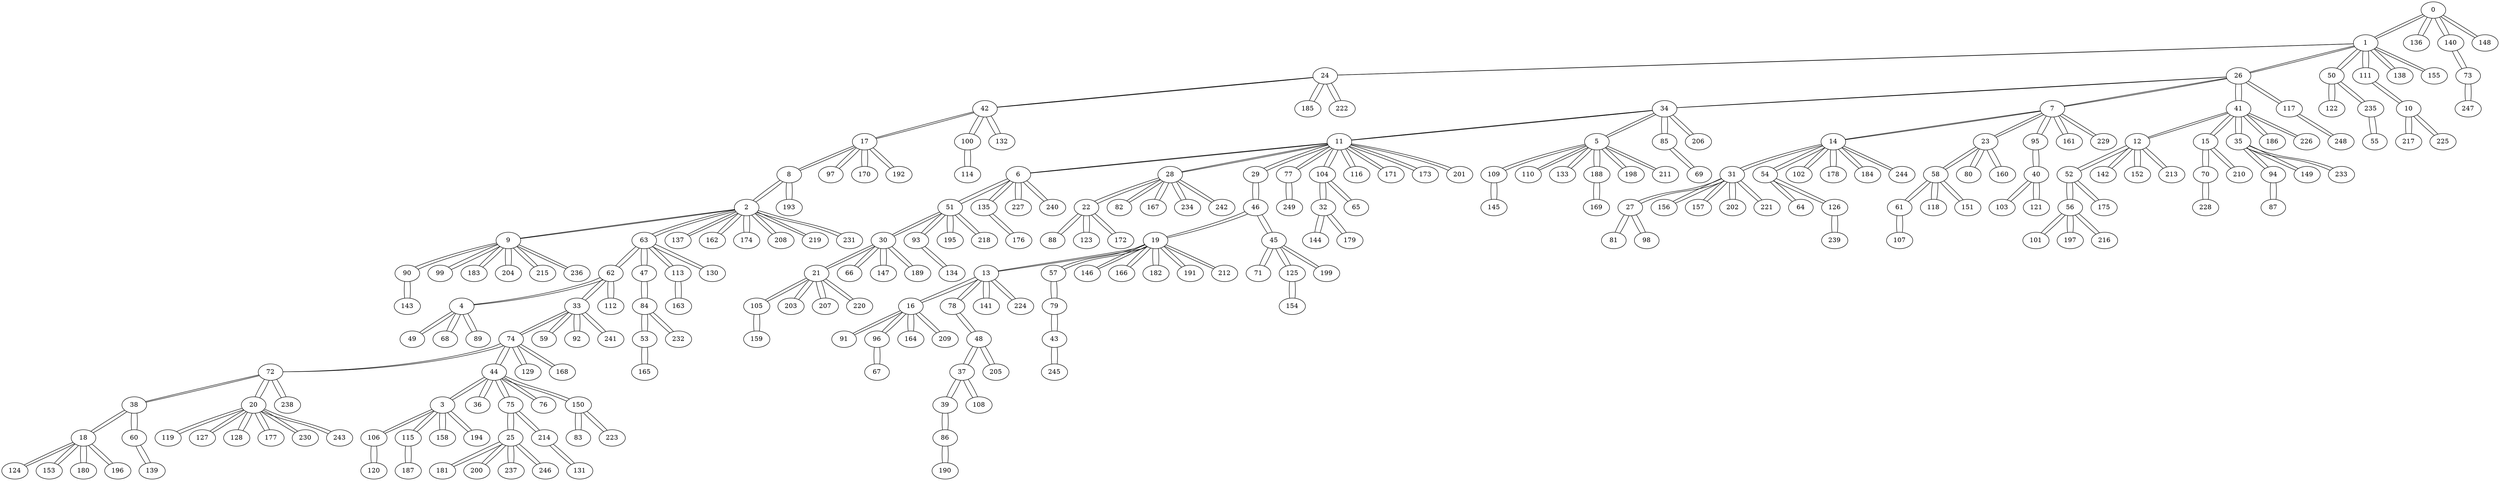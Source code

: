 graph {
0 -- 1 [ distancia=1 ]
0 -- 136 [ distancia=1 ]
0 -- 140 [ distancia=1 ]
0 -- 148 [ distancia=1 ]
1 -- 0 [ distancia=1 ]
1 -- 24 [ distancia=1 ]
1 -- 26 [ distancia=1 ]
1 -- 50 [ distancia=1 ]
1 -- 111 [ distancia=1 ]
1 -- 138 [ distancia=1 ]
1 -- 155 [ distancia=1 ]
2 -- 8 [ distancia=1 ]
2 -- 9 [ distancia=1 ]
2 -- 63 [ distancia=1 ]
2 -- 137 [ distancia=1 ]
2 -- 162 [ distancia=1 ]
2 -- 174 [ distancia=1 ]
2 -- 208 [ distancia=1 ]
2 -- 219 [ distancia=1 ]
2 -- 231 [ distancia=1 ]
8 -- 2 [ distancia=1 ]
8 -- 17 [ distancia=1 ]
8 -- 193 [ distancia=1 ]
9 -- 2 [ distancia=1 ]
9 -- 90 [ distancia=1 ]
9 -- 99 [ distancia=1 ]
9 -- 183 [ distancia=1 ]
9 -- 204 [ distancia=1 ]
9 -- 215 [ distancia=1 ]
9 -- 236 [ distancia=1 ]
6 -- 11 [ distancia=1 ]
6 -- 51 [ distancia=1 ]
6 -- 135 [ distancia=1 ]
6 -- 227 [ distancia=1 ]
6 -- 240 [ distancia=1 ]
11 -- 6 [ distancia=1 ]
11 -- 28 [ distancia=1 ]
11 -- 29 [ distancia=1 ]
11 -- 34 [ distancia=1 ]
11 -- 77 [ distancia=1 ]
11 -- 104 [ distancia=1 ]
11 -- 116 [ distancia=1 ]
11 -- 171 [ distancia=1 ]
11 -- 173 [ distancia=1 ]
11 -- 201 [ distancia=1 ]
7 -- 14 [ distancia=1 ]
7 -- 23 [ distancia=1 ]
7 -- 26 [ distancia=1 ]
7 -- 95 [ distancia=1 ]
7 -- 161 [ distancia=1 ]
7 -- 229 [ distancia=1 ]
14 -- 7 [ distancia=1 ]
14 -- 31 [ distancia=1 ]
14 -- 54 [ distancia=1 ]
14 -- 102 [ distancia=1 ]
14 -- 178 [ distancia=1 ]
14 -- 184 [ distancia=1 ]
14 -- 244 [ distancia=1 ]
13 -- 16 [ distancia=1 ]
13 -- 19 [ distancia=1 ]
13 -- 78 [ distancia=1 ]
13 -- 141 [ distancia=1 ]
13 -- 224 [ distancia=1 ]
16 -- 13 [ distancia=1 ]
16 -- 91 [ distancia=1 ]
16 -- 96 [ distancia=1 ]
16 -- 164 [ distancia=1 ]
16 -- 209 [ distancia=1 ]
17 -- 8 [ distancia=1 ]
17 -- 42 [ distancia=1 ]
17 -- 97 [ distancia=1 ]
17 -- 170 [ distancia=1 ]
17 -- 192 [ distancia=1 ]
19 -- 13 [ distancia=1 ]
19 -- 46 [ distancia=1 ]
19 -- 57 [ distancia=1 ]
19 -- 146 [ distancia=1 ]
19 -- 166 [ distancia=1 ]
19 -- 182 [ distancia=1 ]
19 -- 191 [ distancia=1 ]
19 -- 212 [ distancia=1 ]
23 -- 7 [ distancia=1 ]
23 -- 58 [ distancia=1 ]
23 -- 80 [ distancia=1 ]
23 -- 160 [ distancia=1 ]
24 -- 1 [ distancia=1 ]
24 -- 42 [ distancia=1 ]
24 -- 185 [ distancia=1 ]
24 -- 222 [ distancia=1 ]
26 -- 1 [ distancia=1 ]
26 -- 7 [ distancia=1 ]
26 -- 34 [ distancia=1 ]
26 -- 41 [ distancia=1 ]
26 -- 117 [ distancia=1 ]
28 -- 11 [ distancia=1 ]
28 -- 22 [ distancia=1 ]
28 -- 82 [ distancia=1 ]
28 -- 167 [ distancia=1 ]
28 -- 234 [ distancia=1 ]
28 -- 242 [ distancia=1 ]
22 -- 28 [ distancia=1 ]
22 -- 88 [ distancia=1 ]
22 -- 123 [ distancia=1 ]
22 -- 172 [ distancia=1 ]
29 -- 11 [ distancia=1 ]
29 -- 46 [ distancia=1 ]
21 -- 30 [ distancia=1 ]
21 -- 105 [ distancia=1 ]
21 -- 203 [ distancia=1 ]
21 -- 207 [ distancia=1 ]
21 -- 220 [ distancia=1 ]
30 -- 21 [ distancia=1 ]
30 -- 51 [ distancia=1 ]
30 -- 66 [ distancia=1 ]
30 -- 147 [ distancia=1 ]
30 -- 189 [ distancia=1 ]
31 -- 14 [ distancia=1 ]
31 -- 27 [ distancia=1 ]
31 -- 156 [ distancia=1 ]
31 -- 157 [ distancia=1 ]
31 -- 202 [ distancia=1 ]
31 -- 221 [ distancia=1 ]
27 -- 31 [ distancia=1 ]
27 -- 81 [ distancia=1 ]
27 -- 98 [ distancia=1 ]
5 -- 34 [ distancia=1 ]
5 -- 109 [ distancia=1 ]
5 -- 110 [ distancia=1 ]
5 -- 133 [ distancia=1 ]
5 -- 188 [ distancia=1 ]
5 -- 198 [ distancia=1 ]
5 -- 211 [ distancia=1 ]
34 -- 5 [ distancia=1 ]
34 -- 11 [ distancia=1 ]
34 -- 26 [ distancia=1 ]
34 -- 85 [ distancia=1 ]
34 -- 206 [ distancia=1 ]
18 -- 38 [ distancia=1 ]
18 -- 124 [ distancia=1 ]
18 -- 153 [ distancia=1 ]
18 -- 180 [ distancia=1 ]
18 -- 196 [ distancia=1 ]
38 -- 18 [ distancia=1 ]
38 -- 60 [ distancia=1 ]
38 -- 72 [ distancia=1 ]
37 -- 39 [ distancia=1 ]
37 -- 48 [ distancia=1 ]
37 -- 108 [ distancia=1 ]
39 -- 37 [ distancia=1 ]
39 -- 86 [ distancia=1 ]
12 -- 41 [ distancia=1 ]
12 -- 52 [ distancia=1 ]
12 -- 142 [ distancia=1 ]
12 -- 152 [ distancia=1 ]
12 -- 213 [ distancia=1 ]
41 -- 12 [ distancia=1 ]
41 -- 15 [ distancia=1 ]
41 -- 26 [ distancia=1 ]
41 -- 35 [ distancia=1 ]
41 -- 186 [ distancia=1 ]
41 -- 226 [ distancia=1 ]
15 -- 41 [ distancia=1 ]
15 -- 70 [ distancia=1 ]
15 -- 210 [ distancia=1 ]
35 -- 41 [ distancia=1 ]
35 -- 94 [ distancia=1 ]
35 -- 149 [ distancia=1 ]
35 -- 233 [ distancia=1 ]
42 -- 17 [ distancia=1 ]
42 -- 24 [ distancia=1 ]
42 -- 100 [ distancia=1 ]
42 -- 132 [ distancia=1 ]
3 -- 44 [ distancia=1 ]
3 -- 106 [ distancia=1 ]
3 -- 115 [ distancia=1 ]
3 -- 158 [ distancia=1 ]
3 -- 194 [ distancia=1 ]
44 -- 3 [ distancia=1 ]
44 -- 36 [ distancia=1 ]
44 -- 74 [ distancia=1 ]
44 -- 75 [ distancia=1 ]
44 -- 76 [ distancia=1 ]
44 -- 150 [ distancia=1 ]
36 -- 44 [ distancia=1 ]
46 -- 19 [ distancia=1 ]
46 -- 29 [ distancia=1 ]
46 -- 45 [ distancia=1 ]
45 -- 46 [ distancia=1 ]
45 -- 71 [ distancia=1 ]
45 -- 125 [ distancia=1 ]
45 -- 199 [ distancia=1 ]
48 -- 37 [ distancia=1 ]
48 -- 78 [ distancia=1 ]
48 -- 205 [ distancia=1 ]
4 -- 49 [ distancia=1 ]
4 -- 62 [ distancia=1 ]
4 -- 68 [ distancia=1 ]
4 -- 89 [ distancia=1 ]
49 -- 4 [ distancia=1 ]
50 -- 1 [ distancia=1 ]
50 -- 122 [ distancia=1 ]
50 -- 235 [ distancia=1 ]
51 -- 6 [ distancia=1 ]
51 -- 30 [ distancia=1 ]
51 -- 93 [ distancia=1 ]
51 -- 195 [ distancia=1 ]
51 -- 218 [ distancia=1 ]
52 -- 12 [ distancia=1 ]
52 -- 56 [ distancia=1 ]
52 -- 175 [ distancia=1 ]
54 -- 14 [ distancia=1 ]
54 -- 64 [ distancia=1 ]
54 -- 126 [ distancia=1 ]
56 -- 52 [ distancia=1 ]
56 -- 101 [ distancia=1 ]
56 -- 197 [ distancia=1 ]
56 -- 216 [ distancia=1 ]
57 -- 19 [ distancia=1 ]
57 -- 79 [ distancia=1 ]
58 -- 23 [ distancia=1 ]
58 -- 61 [ distancia=1 ]
58 -- 118 [ distancia=1 ]
58 -- 151 [ distancia=1 ]
33 -- 59 [ distancia=1 ]
33 -- 62 [ distancia=1 ]
33 -- 74 [ distancia=1 ]
33 -- 92 [ distancia=1 ]
33 -- 241 [ distancia=1 ]
59 -- 33 [ distancia=1 ]
60 -- 38 [ distancia=1 ]
60 -- 139 [ distancia=1 ]
61 -- 58 [ distancia=1 ]
61 -- 107 [ distancia=1 ]
62 -- 4 [ distancia=1 ]
62 -- 33 [ distancia=1 ]
62 -- 63 [ distancia=1 ]
62 -- 112 [ distancia=1 ]
63 -- 2 [ distancia=1 ]
63 -- 47 [ distancia=1 ]
63 -- 62 [ distancia=1 ]
63 -- 113 [ distancia=1 ]
63 -- 130 [ distancia=1 ]
47 -- 63 [ distancia=1 ]
47 -- 84 [ distancia=1 ]
64 -- 54 [ distancia=1 ]
66 -- 30 [ distancia=1 ]
68 -- 4 [ distancia=1 ]
70 -- 15 [ distancia=1 ]
70 -- 228 [ distancia=1 ]
71 -- 45 [ distancia=1 ]
20 -- 72 [ distancia=1 ]
20 -- 119 [ distancia=1 ]
20 -- 127 [ distancia=1 ]
20 -- 128 [ distancia=1 ]
20 -- 177 [ distancia=1 ]
20 -- 230 [ distancia=1 ]
20 -- 243 [ distancia=1 ]
72 -- 20 [ distancia=1 ]
72 -- 38 [ distancia=1 ]
72 -- 74 [ distancia=1 ]
72 -- 238 [ distancia=1 ]
74 -- 33 [ distancia=1 ]
74 -- 44 [ distancia=1 ]
74 -- 72 [ distancia=1 ]
74 -- 129 [ distancia=1 ]
74 -- 168 [ distancia=1 ]
25 -- 75 [ distancia=1 ]
25 -- 181 [ distancia=1 ]
25 -- 200 [ distancia=1 ]
25 -- 237 [ distancia=1 ]
25 -- 246 [ distancia=1 ]
75 -- 25 [ distancia=1 ]
75 -- 44 [ distancia=1 ]
75 -- 214 [ distancia=1 ]
76 -- 44 [ distancia=1 ]
77 -- 11 [ distancia=1 ]
77 -- 249 [ distancia=1 ]
78 -- 13 [ distancia=1 ]
78 -- 48 [ distancia=1 ]
43 -- 79 [ distancia=1 ]
43 -- 245 [ distancia=1 ]
79 -- 43 [ distancia=1 ]
79 -- 57 [ distancia=1 ]
80 -- 23 [ distancia=1 ]
81 -- 27 [ distancia=1 ]
82 -- 28 [ distancia=1 ]
84 -- 47 [ distancia=1 ]
84 -- 53 [ distancia=1 ]
84 -- 232 [ distancia=1 ]
53 -- 84 [ distancia=1 ]
53 -- 165 [ distancia=1 ]
85 -- 34 [ distancia=1 ]
85 -- 69 [ distancia=1 ]
69 -- 85 [ distancia=1 ]
86 -- 39 [ distancia=1 ]
86 -- 190 [ distancia=1 ]
88 -- 22 [ distancia=1 ]
89 -- 4 [ distancia=1 ]
90 -- 9 [ distancia=1 ]
90 -- 143 [ distancia=1 ]
91 -- 16 [ distancia=1 ]
92 -- 33 [ distancia=1 ]
93 -- 51 [ distancia=1 ]
93 -- 134 [ distancia=1 ]
94 -- 35 [ distancia=1 ]
94 -- 87 [ distancia=1 ]
87 -- 94 [ distancia=1 ]
95 -- 7 [ distancia=1 ]
95 -- 40 [ distancia=1 ]
40 -- 95 [ distancia=1 ]
40 -- 103 [ distancia=1 ]
40 -- 121 [ distancia=1 ]
96 -- 16 [ distancia=1 ]
96 -- 67 [ distancia=1 ]
67 -- 96 [ distancia=1 ]
97 -- 17 [ distancia=1 ]
98 -- 27 [ distancia=1 ]
99 -- 9 [ distancia=1 ]
100 -- 42 [ distancia=1 ]
100 -- 114 [ distancia=1 ]
101 -- 56 [ distancia=1 ]
102 -- 14 [ distancia=1 ]
103 -- 40 [ distancia=1 ]
104 -- 11 [ distancia=1 ]
104 -- 32 [ distancia=1 ]
104 -- 65 [ distancia=1 ]
32 -- 104 [ distancia=1 ]
32 -- 144 [ distancia=1 ]
32 -- 179 [ distancia=1 ]
65 -- 104 [ distancia=1 ]
105 -- 21 [ distancia=1 ]
105 -- 159 [ distancia=1 ]
106 -- 3 [ distancia=1 ]
106 -- 120 [ distancia=1 ]
107 -- 61 [ distancia=1 ]
108 -- 37 [ distancia=1 ]
109 -- 5 [ distancia=1 ]
109 -- 145 [ distancia=1 ]
110 -- 5 [ distancia=1 ]
111 -- 1 [ distancia=1 ]
111 -- 10 [ distancia=1 ]
10 -- 111 [ distancia=1 ]
10 -- 217 [ distancia=1 ]
10 -- 225 [ distancia=1 ]
112 -- 62 [ distancia=1 ]
113 -- 63 [ distancia=1 ]
113 -- 163 [ distancia=1 ]
114 -- 100 [ distancia=1 ]
115 -- 3 [ distancia=1 ]
115 -- 187 [ distancia=1 ]
116 -- 11 [ distancia=1 ]
117 -- 26 [ distancia=1 ]
117 -- 248 [ distancia=1 ]
118 -- 58 [ distancia=1 ]
119 -- 20 [ distancia=1 ]
120 -- 106 [ distancia=1 ]
121 -- 40 [ distancia=1 ]
122 -- 50 [ distancia=1 ]
123 -- 22 [ distancia=1 ]
124 -- 18 [ distancia=1 ]
125 -- 45 [ distancia=1 ]
125 -- 154 [ distancia=1 ]
126 -- 54 [ distancia=1 ]
126 -- 239 [ distancia=1 ]
127 -- 20 [ distancia=1 ]
128 -- 20 [ distancia=1 ]
129 -- 74 [ distancia=1 ]
130 -- 63 [ distancia=1 ]
132 -- 42 [ distancia=1 ]
133 -- 5 [ distancia=1 ]
134 -- 93 [ distancia=1 ]
135 -- 6 [ distancia=1 ]
135 -- 176 [ distancia=1 ]
136 -- 0 [ distancia=1 ]
137 -- 2 [ distancia=1 ]
138 -- 1 [ distancia=1 ]
139 -- 60 [ distancia=1 ]
140 -- 0 [ distancia=1 ]
140 -- 73 [ distancia=1 ]
73 -- 140 [ distancia=1 ]
73 -- 247 [ distancia=1 ]
141 -- 13 [ distancia=1 ]
142 -- 12 [ distancia=1 ]
143 -- 90 [ distancia=1 ]
144 -- 32 [ distancia=1 ]
145 -- 109 [ distancia=1 ]
146 -- 19 [ distancia=1 ]
147 -- 30 [ distancia=1 ]
148 -- 0 [ distancia=1 ]
149 -- 35 [ distancia=1 ]
150 -- 44 [ distancia=1 ]
150 -- 83 [ distancia=1 ]
150 -- 223 [ distancia=1 ]
83 -- 150 [ distancia=1 ]
151 -- 58 [ distancia=1 ]
152 -- 12 [ distancia=1 ]
153 -- 18 [ distancia=1 ]
154 -- 125 [ distancia=1 ]
155 -- 1 [ distancia=1 ]
156 -- 31 [ distancia=1 ]
157 -- 31 [ distancia=1 ]
158 -- 3 [ distancia=1 ]
159 -- 105 [ distancia=1 ]
160 -- 23 [ distancia=1 ]
161 -- 7 [ distancia=1 ]
162 -- 2 [ distancia=1 ]
163 -- 113 [ distancia=1 ]
164 -- 16 [ distancia=1 ]
165 -- 53 [ distancia=1 ]
166 -- 19 [ distancia=1 ]
167 -- 28 [ distancia=1 ]
168 -- 74 [ distancia=1 ]
170 -- 17 [ distancia=1 ]
171 -- 11 [ distancia=1 ]
172 -- 22 [ distancia=1 ]
173 -- 11 [ distancia=1 ]
174 -- 2 [ distancia=1 ]
175 -- 52 [ distancia=1 ]
176 -- 135 [ distancia=1 ]
177 -- 20 [ distancia=1 ]
178 -- 14 [ distancia=1 ]
179 -- 32 [ distancia=1 ]
180 -- 18 [ distancia=1 ]
181 -- 25 [ distancia=1 ]
182 -- 19 [ distancia=1 ]
183 -- 9 [ distancia=1 ]
184 -- 14 [ distancia=1 ]
185 -- 24 [ distancia=1 ]
186 -- 41 [ distancia=1 ]
187 -- 115 [ distancia=1 ]
188 -- 5 [ distancia=1 ]
188 -- 169 [ distancia=1 ]
169 -- 188 [ distancia=1 ]
189 -- 30 [ distancia=1 ]
190 -- 86 [ distancia=1 ]
191 -- 19 [ distancia=1 ]
192 -- 17 [ distancia=1 ]
193 -- 8 [ distancia=1 ]
194 -- 3 [ distancia=1 ]
195 -- 51 [ distancia=1 ]
196 -- 18 [ distancia=1 ]
197 -- 56 [ distancia=1 ]
198 -- 5 [ distancia=1 ]
199 -- 45 [ distancia=1 ]
200 -- 25 [ distancia=1 ]
201 -- 11 [ distancia=1 ]
202 -- 31 [ distancia=1 ]
203 -- 21 [ distancia=1 ]
204 -- 9 [ distancia=1 ]
205 -- 48 [ distancia=1 ]
206 -- 34 [ distancia=1 ]
207 -- 21 [ distancia=1 ]
208 -- 2 [ distancia=1 ]
209 -- 16 [ distancia=1 ]
210 -- 15 [ distancia=1 ]
211 -- 5 [ distancia=1 ]
212 -- 19 [ distancia=1 ]
213 -- 12 [ distancia=1 ]
214 -- 75 [ distancia=1 ]
214 -- 131 [ distancia=1 ]
131 -- 214 [ distancia=1 ]
215 -- 9 [ distancia=1 ]
216 -- 56 [ distancia=1 ]
217 -- 10 [ distancia=1 ]
218 -- 51 [ distancia=1 ]
219 -- 2 [ distancia=1 ]
220 -- 21 [ distancia=1 ]
221 -- 31 [ distancia=1 ]
222 -- 24 [ distancia=1 ]
223 -- 150 [ distancia=1 ]
224 -- 13 [ distancia=1 ]
225 -- 10 [ distancia=1 ]
226 -- 41 [ distancia=1 ]
227 -- 6 [ distancia=1 ]
228 -- 70 [ distancia=1 ]
229 -- 7 [ distancia=1 ]
230 -- 20 [ distancia=1 ]
231 -- 2 [ distancia=1 ]
232 -- 84 [ distancia=1 ]
233 -- 35 [ distancia=1 ]
234 -- 28 [ distancia=1 ]
235 -- 50 [ distancia=1 ]
235 -- 55 [ distancia=1 ]
55 -- 235 [ distancia=1 ]
236 -- 9 [ distancia=1 ]
237 -- 25 [ distancia=1 ]
238 -- 72 [ distancia=1 ]
239 -- 126 [ distancia=1 ]
240 -- 6 [ distancia=1 ]
241 -- 33 [ distancia=1 ]
242 -- 28 [ distancia=1 ]
243 -- 20 [ distancia=1 ]
244 -- 14 [ distancia=1 ]
245 -- 43 [ distancia=1 ]
246 -- 25 [ distancia=1 ]
247 -- 73 [ distancia=1 ]
248 -- 117 [ distancia=1 ]
249 -- 77 [ distancia=1 ]
}

